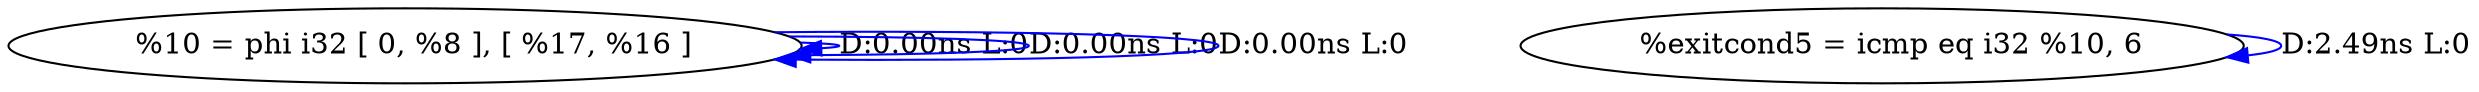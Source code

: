digraph {
Node0x40ffb10[label="  %10 = phi i32 [ 0, %8 ], [ %17, %16 ]"];
Node0x40ffb10 -> Node0x40ffb10[label="D:0.00ns L:0",color=blue];
Node0x40ffb10 -> Node0x40ffb10[label="D:0.00ns L:0",color=blue];
Node0x40ffb10 -> Node0x40ffb10[label="D:0.00ns L:0",color=blue];
Node0x40ffbf0[label="  %exitcond5 = icmp eq i32 %10, 6"];
Node0x40ffbf0 -> Node0x40ffbf0[label="D:2.49ns L:0",color=blue];
}
